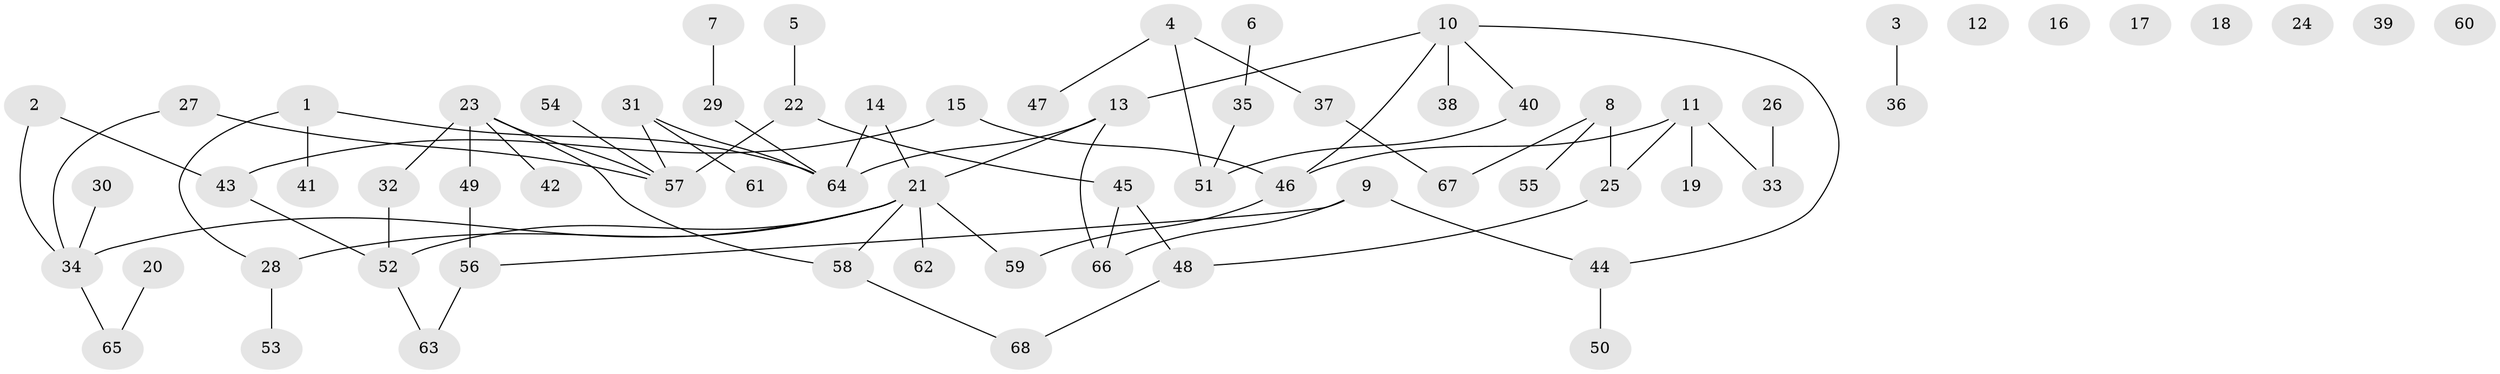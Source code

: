 // Generated by graph-tools (version 1.1) at 2025/33/03/09/25 02:33:40]
// undirected, 68 vertices, 74 edges
graph export_dot {
graph [start="1"]
  node [color=gray90,style=filled];
  1;
  2;
  3;
  4;
  5;
  6;
  7;
  8;
  9;
  10;
  11;
  12;
  13;
  14;
  15;
  16;
  17;
  18;
  19;
  20;
  21;
  22;
  23;
  24;
  25;
  26;
  27;
  28;
  29;
  30;
  31;
  32;
  33;
  34;
  35;
  36;
  37;
  38;
  39;
  40;
  41;
  42;
  43;
  44;
  45;
  46;
  47;
  48;
  49;
  50;
  51;
  52;
  53;
  54;
  55;
  56;
  57;
  58;
  59;
  60;
  61;
  62;
  63;
  64;
  65;
  66;
  67;
  68;
  1 -- 28;
  1 -- 41;
  1 -- 64;
  2 -- 34;
  2 -- 43;
  3 -- 36;
  4 -- 37;
  4 -- 47;
  4 -- 51;
  5 -- 22;
  6 -- 35;
  7 -- 29;
  8 -- 25;
  8 -- 55;
  8 -- 67;
  9 -- 44;
  9 -- 56;
  9 -- 66;
  10 -- 13;
  10 -- 38;
  10 -- 40;
  10 -- 44;
  10 -- 46;
  11 -- 19;
  11 -- 25;
  11 -- 33;
  11 -- 46;
  13 -- 21;
  13 -- 64;
  13 -- 66;
  14 -- 21;
  14 -- 64;
  15 -- 43;
  15 -- 46;
  20 -- 65;
  21 -- 28;
  21 -- 34;
  21 -- 52;
  21 -- 58;
  21 -- 59;
  21 -- 62;
  22 -- 45;
  22 -- 57;
  23 -- 32;
  23 -- 42;
  23 -- 49;
  23 -- 57;
  23 -- 58;
  25 -- 48;
  26 -- 33;
  27 -- 34;
  27 -- 57;
  28 -- 53;
  29 -- 64;
  30 -- 34;
  31 -- 57;
  31 -- 61;
  31 -- 64;
  32 -- 52;
  34 -- 65;
  35 -- 51;
  37 -- 67;
  40 -- 51;
  43 -- 52;
  44 -- 50;
  45 -- 48;
  45 -- 66;
  46 -- 59;
  48 -- 68;
  49 -- 56;
  52 -- 63;
  54 -- 57;
  56 -- 63;
  58 -- 68;
}

